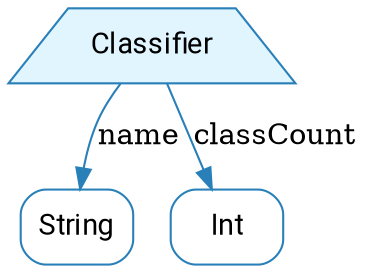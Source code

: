 digraph {
    bgcolor=transparent
    node[shape="rectangle" style="rounded,filled" color="#2980B9" fontname="Segoe UI,Roboto,Helvetica,Arial,sans-serif" fillcolor="#ffffff" fontcolor="#000000"]
    edge [color="#2980B9" fontcolor="#000000"]

    // product types
    classifier [shape=trapezium style=filled fillcolor="#e1f5fe"]


    classifier[label=Classifier]
    classifier_name[label=String shape=box]
    classifier_classCount[label=Int shape=box]

    classifier -> classifier_name [label=name]
    classifier -> classifier_classCount [label=classCount]
}
